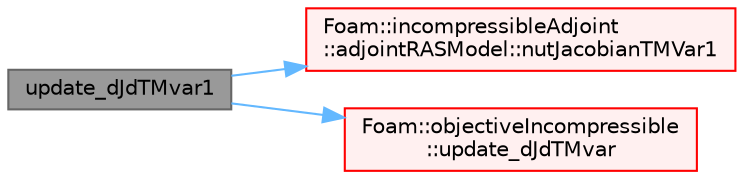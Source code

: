 digraph "update_dJdTMvar1"
{
 // LATEX_PDF_SIZE
  bgcolor="transparent";
  edge [fontname=Helvetica,fontsize=10,labelfontname=Helvetica,labelfontsize=10];
  node [fontname=Helvetica,fontsize=10,shape=box,height=0.2,width=0.4];
  rankdir="LR";
  Node1 [id="Node000001",label="update_dJdTMvar1",height=0.2,width=0.4,color="gray40", fillcolor="grey60", style="filled", fontcolor="black",tooltip=" "];
  Node1 -> Node2 [id="edge1_Node000001_Node000002",color="steelblue1",style="solid",tooltip=" "];
  Node2 [id="Node000002",label="Foam::incompressibleAdjoint\l::adjointRASModel::nutJacobianTMVar1",height=0.2,width=0.4,color="red", fillcolor="#FFF0F0", style="filled",URL="$classFoam_1_1incompressibleAdjoint_1_1adjointRASModel.html#a65a0544e539c3f3de587a0c3c061c46f",tooltip=" "];
  Node1 -> Node13 [id="edge2_Node000001_Node000013",color="steelblue1",style="solid",tooltip=" "];
  Node13 [id="Node000013",label="Foam::objectiveIncompressible\l::update_dJdTMvar",height=0.2,width=0.4,color="red", fillcolor="#FFF0F0", style="filled",URL="$classFoam_1_1objectiveIncompressible.html#a3d27027ad5fee4e0940ebdd1267655fc",tooltip=" "];
}
